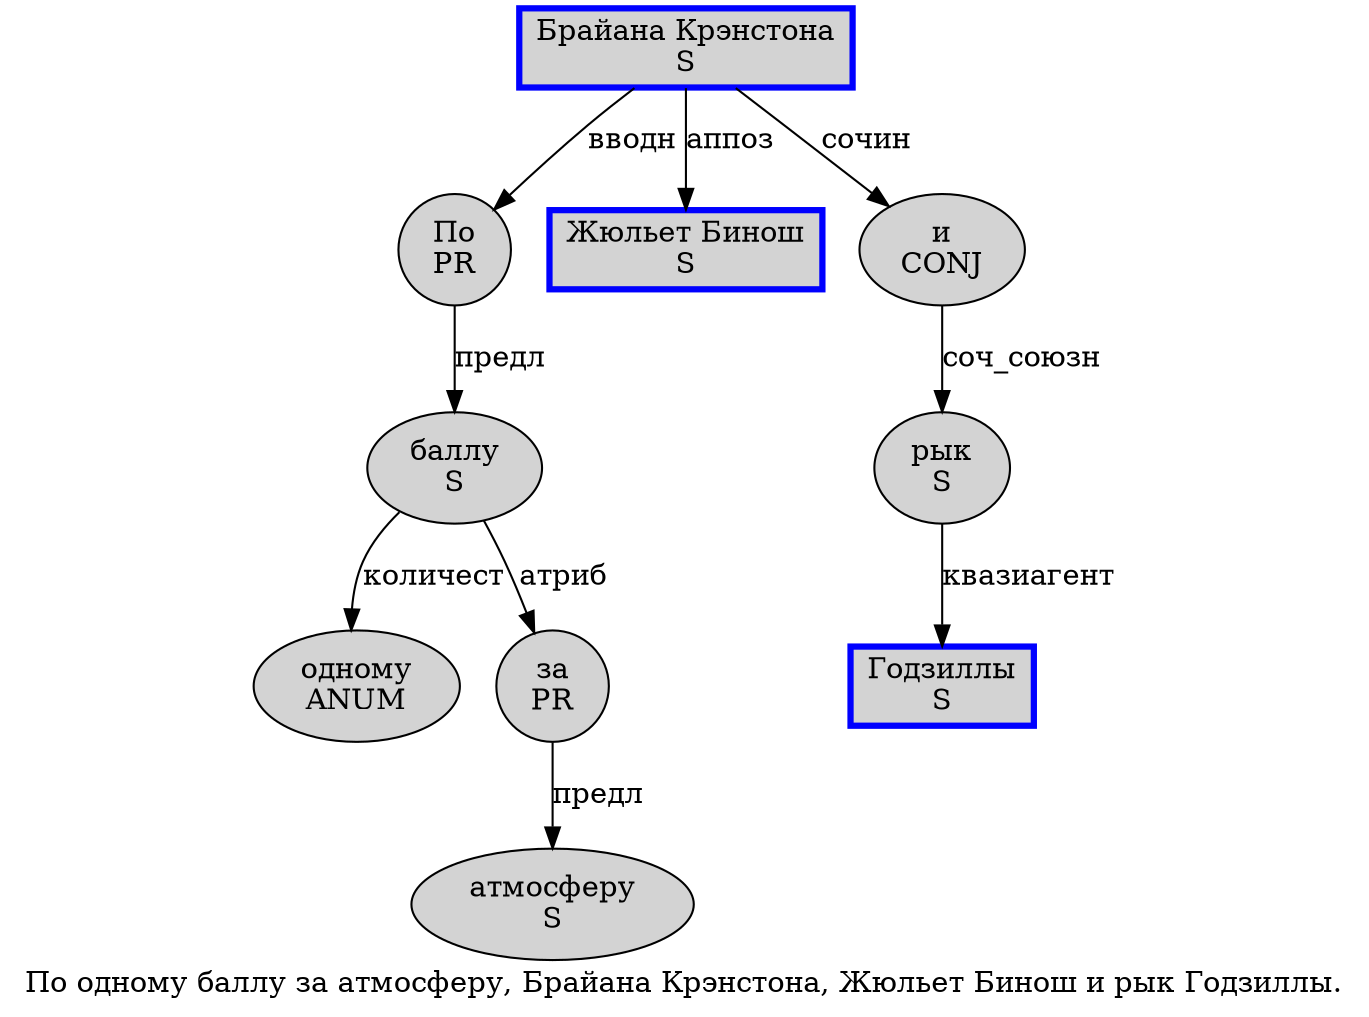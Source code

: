 digraph SENTENCE_4515 {
	graph [label="По одному баллу за атмосферу, Брайана Крэнстона, Жюльет Бинош и рык Годзиллы."]
	node [style=filled]
		0 [label="По
PR" color="" fillcolor=lightgray penwidth=1 shape=ellipse]
		1 [label="одному
ANUM" color="" fillcolor=lightgray penwidth=1 shape=ellipse]
		2 [label="баллу
S" color="" fillcolor=lightgray penwidth=1 shape=ellipse]
		3 [label="за
PR" color="" fillcolor=lightgray penwidth=1 shape=ellipse]
		4 [label="атмосферу
S" color="" fillcolor=lightgray penwidth=1 shape=ellipse]
		6 [label="Брайана Крэнстона
S" color=blue fillcolor=lightgray penwidth=3 shape=box]
		8 [label="Жюльет Бинош
S" color=blue fillcolor=lightgray penwidth=3 shape=box]
		9 [label="и
CONJ" color="" fillcolor=lightgray penwidth=1 shape=ellipse]
		10 [label="рык
S" color="" fillcolor=lightgray penwidth=1 shape=ellipse]
		11 [label="Годзиллы
S" color=blue fillcolor=lightgray penwidth=3 shape=box]
			0 -> 2 [label="предл"]
			2 -> 1 [label="количест"]
			2 -> 3 [label="атриб"]
			3 -> 4 [label="предл"]
			6 -> 0 [label="вводн"]
			6 -> 9 [label="сочин"]
			6 -> 8 [label="аппоз"]
			9 -> 10 [label="соч_союзн"]
			10 -> 11 [label="квазиагент"]
}